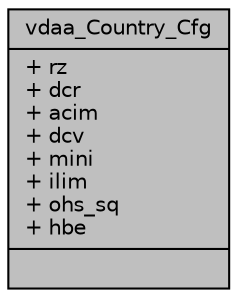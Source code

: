 digraph "vdaa_Country_Cfg"
{
  edge [fontname="Helvetica",fontsize="10",labelfontname="Helvetica",labelfontsize="10"];
  node [fontname="Helvetica",fontsize="10",shape=record];
  Node1 [label="{vdaa_Country_Cfg\n|+ rz\l+ dcr\l+ acim\l+ dcv\l+ mini\l+ ilim\l+ ohs_sq\l+ hbe\l|}",height=0.2,width=0.4,color="black", fillcolor="grey75", style="filled", fontcolor="black"];
}
